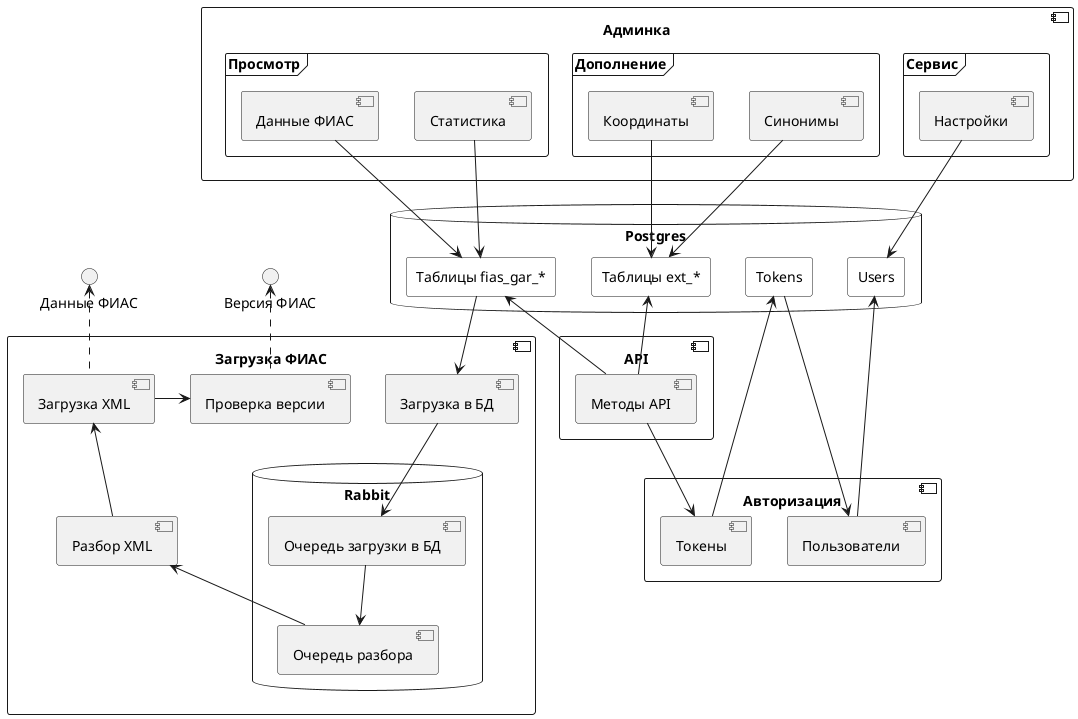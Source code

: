 @startuml
'https://plantuml.com/component-diagram

() "Версия ФИАС" as Version
() "Данные ФИАС" as Data

component "Админка" {
    frame "Сервис" {
        [Настройки]
    }
    frame "Дополнение" {
      [Синонимы]
      [Координаты]
    }
    frame "Просмотр" {
      [Статистика]
      [Данные ФИАС]
    }
}

component "Загрузка ФИАС" {
    [Проверка версии] .up.> Version
    [Проверка версии] <-right- [Загрузка XML]
    [Загрузка XML] .up.> Data
    [Загрузка XML] <-- [Разбор XML]
    [Разбор XML]
    [Загрузка в БД]

    database "Rabbit" {
        [Очередь разбора]
        [Очередь загрузки в БД]
    }

    [Разбор XML] <-- [Очередь разбора]
    [Загрузка в БД] --> [Очередь загрузки в БД]
    [Очередь загрузки в БД] --> [Очередь разбора]
}

database "Postgres" {
    rectangle "Таблицы fias_gar_*" #White
    rectangle "Таблицы ext_*" #White
    rectangle "Users" #White
    rectangle "Tokens" #White
}

component "API" {
    [Таблицы fias_gar_*] <-- [Методы API]
    [Таблицы ext_*] <-- [Методы API]
    [Методы API]
}

component "Авторизация" {
    [Пользователи] -up-> [Users]
    [Токены] -up-> [Tokens]
    [Tokens] --> [Пользователи]
}


[Загрузка в БД] <-up- [Таблицы fias_gar_*]
[Методы API] --> [Токены]
[Координаты] --> [Таблицы ext_*]
[Синонимы] --> [Таблицы ext_*]
[Данные ФИАС] --> [Таблицы fias_gar_*]
[Статистика] --> [Таблицы fias_gar_*]
[Настройки] --> [Users]




@enduml